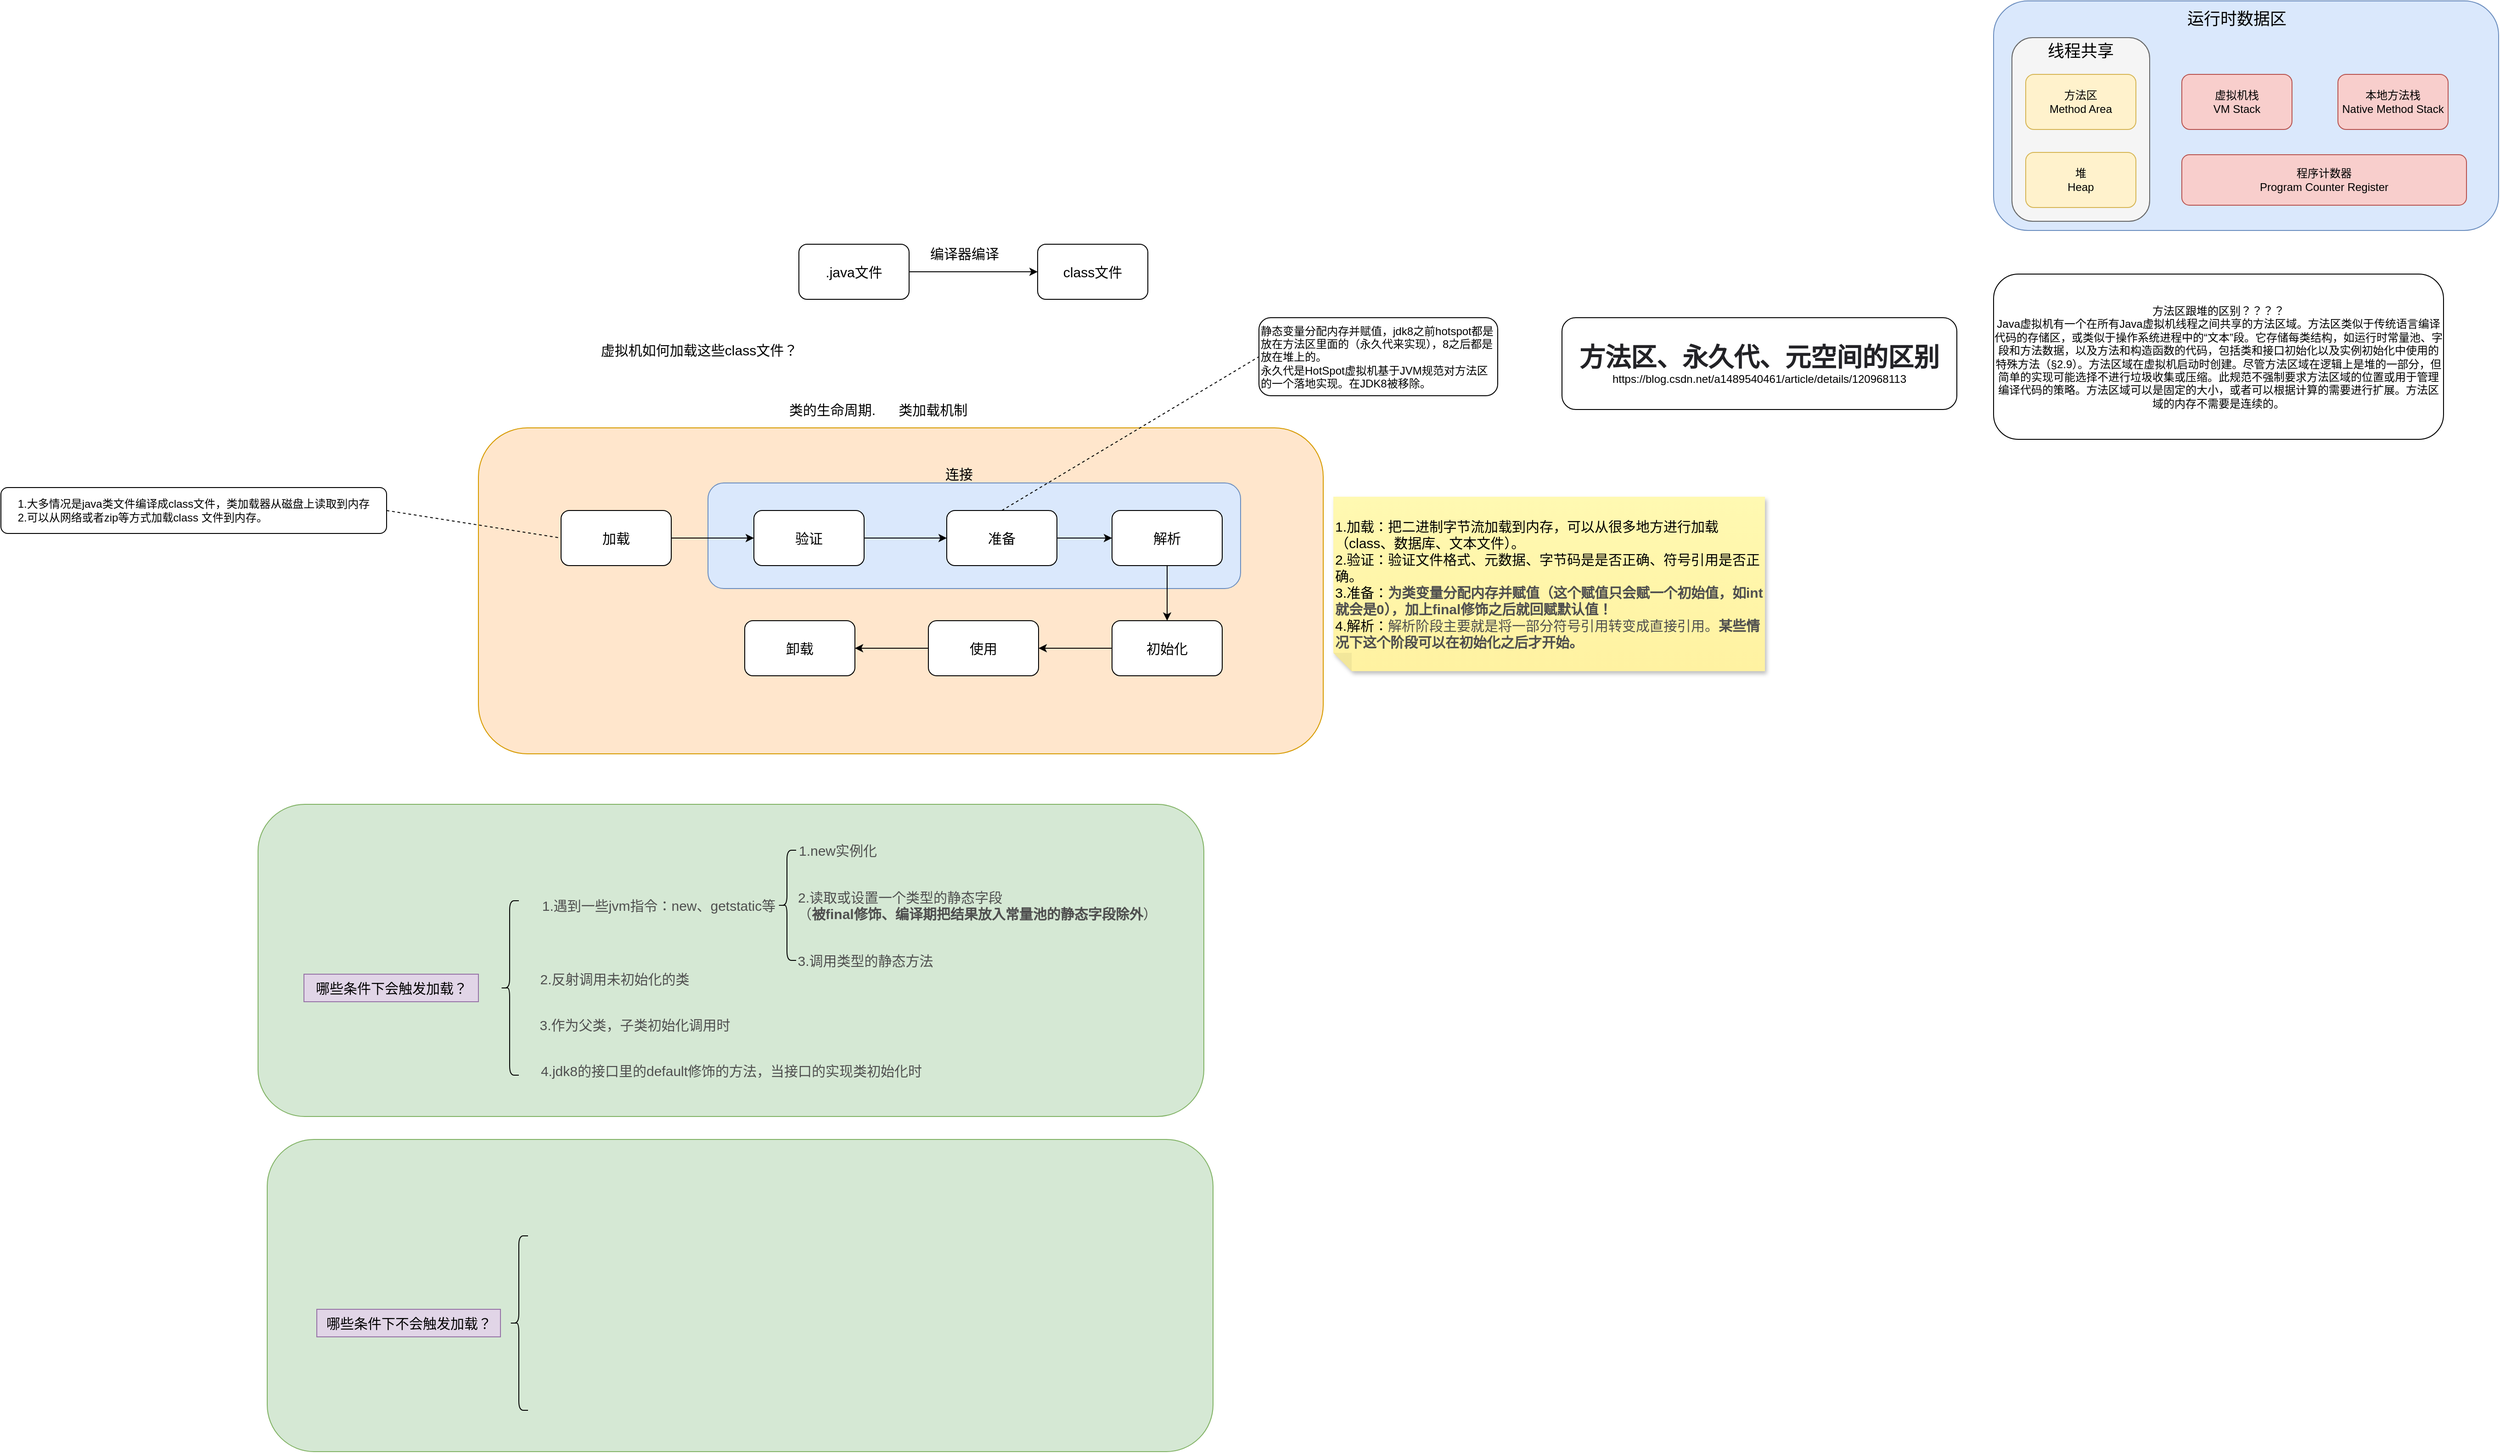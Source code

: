 <mxfile version="20.6.0" type="github">
  <diagram id="c6MPomSf8zc9xdUtyQ0a" name="第 1 页">
    <mxGraphModel dx="3080" dy="1941" grid="1" gridSize="10" guides="1" tooltips="1" connect="1" arrows="1" fold="1" page="1" pageScale="1" pageWidth="827" pageHeight="1169" math="0" shadow="0">
      <root>
        <mxCell id="0" />
        <mxCell id="1" parent="0" />
        <mxCell id="3LjUvsTypOvNlFt_LuZn-86" value="" style="rounded=1;whiteSpace=wrap;html=1;labelBackgroundColor=none;fontFamily=Helvetica;fontSize=15;fillColor=#d5e8d4;strokeColor=#82b366;" parent="1" vertex="1">
          <mxGeometry x="-1130" y="695" width="1030" height="340" as="geometry" />
        </mxCell>
        <mxCell id="3LjUvsTypOvNlFt_LuZn-70" value="" style="rounded=1;whiteSpace=wrap;html=1;fontSize=15;fillColor=#ffe6cc;strokeColor=#d79b00;" parent="1" vertex="1">
          <mxGeometry x="-890" y="285" width="920" height="355" as="geometry" />
        </mxCell>
        <mxCell id="3LjUvsTypOvNlFt_LuZn-68" value="" style="rounded=1;whiteSpace=wrap;html=1;fillColor=#dae8fc;strokeColor=#6c8ebf;" parent="1" vertex="1">
          <mxGeometry x="-640" y="345" width="580" height="115" as="geometry" />
        </mxCell>
        <mxCell id="3LjUvsTypOvNlFt_LuZn-3" style="edgeStyle=orthogonalEdgeStyle;rounded=0;orthogonalLoop=1;jettySize=auto;html=1;exitX=1;exitY=0.5;exitDx=0;exitDy=0;" parent="1" source="3LjUvsTypOvNlFt_LuZn-1" edge="1">
          <mxGeometry relative="1" as="geometry">
            <mxPoint x="-281" y="115" as="targetPoint" />
          </mxGeometry>
        </mxCell>
        <mxCell id="3LjUvsTypOvNlFt_LuZn-1" value=".java文件" style="rounded=1;whiteSpace=wrap;html=1;fontSize=15;" parent="1" vertex="1">
          <mxGeometry x="-541" y="85" width="120" height="60" as="geometry" />
        </mxCell>
        <mxCell id="3LjUvsTypOvNlFt_LuZn-4" value="编译器编译" style="text;html=1;align=center;verticalAlign=middle;resizable=0;points=[];autosize=1;strokeColor=none;fillColor=none;fontSize=15;" parent="1" vertex="1">
          <mxGeometry x="-411" y="80" width="100" height="30" as="geometry" />
        </mxCell>
        <mxCell id="3LjUvsTypOvNlFt_LuZn-5" value="class文件" style="rounded=1;whiteSpace=wrap;html=1;fontSize=15;" parent="1" vertex="1">
          <mxGeometry x="-281" y="85" width="120" height="60" as="geometry" />
        </mxCell>
        <mxCell id="3LjUvsTypOvNlFt_LuZn-6" value="虚拟机如何加载这些class文件？" style="text;html=1;align=center;verticalAlign=middle;resizable=0;points=[];autosize=1;strokeColor=none;fillColor=none;fontSize=15;" parent="1" vertex="1">
          <mxGeometry x="-770" y="185" width="240" height="30" as="geometry" />
        </mxCell>
        <mxCell id="3LjUvsTypOvNlFt_LuZn-56" style="edgeStyle=orthogonalEdgeStyle;rounded=0;orthogonalLoop=1;jettySize=auto;html=1;exitX=1;exitY=0.5;exitDx=0;exitDy=0;" parent="1" source="3LjUvsTypOvNlFt_LuZn-8" edge="1">
          <mxGeometry relative="1" as="geometry">
            <mxPoint x="-590" y="405" as="targetPoint" />
          </mxGeometry>
        </mxCell>
        <mxCell id="3LjUvsTypOvNlFt_LuZn-8" value="加载" style="rounded=1;whiteSpace=wrap;html=1;fontSize=15;" parent="1" vertex="1">
          <mxGeometry x="-800" y="375" width="120" height="60" as="geometry" />
        </mxCell>
        <mxCell id="3LjUvsTypOvNlFt_LuZn-58" style="edgeStyle=orthogonalEdgeStyle;rounded=0;orthogonalLoop=1;jettySize=auto;html=1;" parent="1" source="3LjUvsTypOvNlFt_LuZn-57" edge="1">
          <mxGeometry relative="1" as="geometry">
            <mxPoint x="-380" y="405" as="targetPoint" />
          </mxGeometry>
        </mxCell>
        <mxCell id="3LjUvsTypOvNlFt_LuZn-57" value="验证" style="rounded=1;whiteSpace=wrap;html=1;fontSize=15;" parent="1" vertex="1">
          <mxGeometry x="-590" y="375" width="120" height="60" as="geometry" />
        </mxCell>
        <mxCell id="3LjUvsTypOvNlFt_LuZn-60" style="edgeStyle=orthogonalEdgeStyle;rounded=0;orthogonalLoop=1;jettySize=auto;html=1;" parent="1" source="3LjUvsTypOvNlFt_LuZn-59" edge="1">
          <mxGeometry relative="1" as="geometry">
            <mxPoint x="-200" y="405" as="targetPoint" />
          </mxGeometry>
        </mxCell>
        <mxCell id="3LjUvsTypOvNlFt_LuZn-59" value="准备" style="rounded=1;whiteSpace=wrap;html=1;fontSize=15;" parent="1" vertex="1">
          <mxGeometry x="-380" y="375" width="120" height="60" as="geometry" />
        </mxCell>
        <mxCell id="3LjUvsTypOvNlFt_LuZn-62" style="edgeStyle=orthogonalEdgeStyle;rounded=0;orthogonalLoop=1;jettySize=auto;html=1;" parent="1" source="3LjUvsTypOvNlFt_LuZn-61" edge="1">
          <mxGeometry relative="1" as="geometry">
            <mxPoint x="-140" y="495" as="targetPoint" />
          </mxGeometry>
        </mxCell>
        <mxCell id="3LjUvsTypOvNlFt_LuZn-61" value="解析" style="rounded=1;whiteSpace=wrap;html=1;fontSize=15;" parent="1" vertex="1">
          <mxGeometry x="-200" y="375" width="120" height="60" as="geometry" />
        </mxCell>
        <mxCell id="3LjUvsTypOvNlFt_LuZn-64" style="edgeStyle=orthogonalEdgeStyle;rounded=0;orthogonalLoop=1;jettySize=auto;html=1;" parent="1" source="3LjUvsTypOvNlFt_LuZn-63" edge="1">
          <mxGeometry relative="1" as="geometry">
            <mxPoint x="-280" y="525" as="targetPoint" />
          </mxGeometry>
        </mxCell>
        <mxCell id="3LjUvsTypOvNlFt_LuZn-63" value="初始化" style="rounded=1;whiteSpace=wrap;html=1;fontSize=15;" parent="1" vertex="1">
          <mxGeometry x="-200" y="495" width="120" height="60" as="geometry" />
        </mxCell>
        <mxCell id="3LjUvsTypOvNlFt_LuZn-66" style="edgeStyle=orthogonalEdgeStyle;rounded=0;orthogonalLoop=1;jettySize=auto;html=1;" parent="1" source="3LjUvsTypOvNlFt_LuZn-65" edge="1">
          <mxGeometry relative="1" as="geometry">
            <mxPoint x="-480" y="525" as="targetPoint" />
          </mxGeometry>
        </mxCell>
        <mxCell id="3LjUvsTypOvNlFt_LuZn-65" value="使用" style="rounded=1;whiteSpace=wrap;html=1;fontSize=15;" parent="1" vertex="1">
          <mxGeometry x="-400" y="495" width="120" height="60" as="geometry" />
        </mxCell>
        <mxCell id="3LjUvsTypOvNlFt_LuZn-67" value="卸载" style="rounded=1;whiteSpace=wrap;html=1;fontSize=15;" parent="1" vertex="1">
          <mxGeometry x="-600" y="495" width="120" height="60" as="geometry" />
        </mxCell>
        <mxCell id="3LjUvsTypOvNlFt_LuZn-69" value="&lt;font style=&quot;font-size: 15px;&quot;&gt;连接&lt;/font&gt;" style="text;html=1;resizable=0;autosize=1;align=center;verticalAlign=middle;points=[];fillColor=none;strokeColor=none;rounded=0;" parent="1" vertex="1">
          <mxGeometry x="-392" y="320" width="50" height="30" as="geometry" />
        </mxCell>
        <mxCell id="3LjUvsTypOvNlFt_LuZn-71" value="类的生命周期.&amp;nbsp; &amp;nbsp; &amp;nbsp; 类加载机制" style="text;html=1;resizable=0;autosize=1;align=center;verticalAlign=middle;points=[];fillColor=none;strokeColor=none;rounded=0;fontSize=15;" parent="1" vertex="1">
          <mxGeometry x="-565" y="250" width="220" height="30" as="geometry" />
        </mxCell>
        <mxCell id="3LjUvsTypOvNlFt_LuZn-72" value="&lt;font style=&quot;&quot;&gt;1.加载：把二进制字节流加载到内存，可以从很多地方进行加载（class、数据库、文本文件）。&lt;br&gt;2.&lt;span style=&quot;font-size: 15px; font-variant-ligatures: no-common-ligatures;&quot;&gt;验证：验证文件格式、元&lt;/span&gt;&lt;span style=&quot;font-size: 15px; font-variant-ligatures: no-common-ligatures;&quot;&gt;数据&lt;/span&gt;&lt;span style=&quot;font-size: 15px; font-variant-ligatures: no-common-ligatures;&quot;&gt;、字节码是是否正确、符号引用是否正确。&lt;br&gt;3.准备：&lt;/span&gt;&lt;span style=&quot;font-variant-ligatures: no-common-ligatures; font-weight: 600;&quot;&gt;&lt;font style=&quot;font-size: 15px;&quot; color=&quot;#4f4f4f&quot;&gt;为类变量分配内存并赋值（这个赋值只会赋一个初始值，如int就会是0），加上final修饰之后就回赋默认值！&lt;br&gt;&lt;/font&gt;&lt;/span&gt;&lt;span style=&quot;font-size: 15px; font-variant-ligatures: no-common-ligatures;&quot;&gt;4.解析：&lt;/span&gt;&lt;span style=&quot;font-variant-ligatures: no-common-ligatures;&quot;&gt;&lt;font style=&quot;font-size: 15px;&quot; color=&quot;#4f4f4f&quot;&gt;解析阶段主要就是将一部分符号引用转变成直接引用。&lt;b&gt;某些情况下这个阶段可以在初始化之后才开始。&lt;/b&gt;&lt;/font&gt;&lt;/span&gt;&lt;span style=&quot;font-size: 15px; font-variant-ligatures: no-common-ligatures;&quot;&gt;&lt;br&gt;&lt;/span&gt;&lt;/font&gt;" style="shape=note;whiteSpace=wrap;html=1;backgroundOutline=1;fontColor=#000000;darkOpacity=0.05;fillColor=#FFF9B2;strokeColor=none;fillStyle=solid;direction=west;gradientDirection=north;gradientColor=#FFF2A1;shadow=1;size=20;pointerEvents=1;fontSize=15;align=left;" parent="1" vertex="1">
          <mxGeometry x="41" y="360" width="470" height="190" as="geometry" />
        </mxCell>
        <mxCell id="3LjUvsTypOvNlFt_LuZn-74" value="&lt;span style=&quot;color: rgb(0, 0, 0);&quot;&gt;哪些条件下会触发加载？&lt;/span&gt;" style="text;html=1;resizable=0;autosize=1;align=center;verticalAlign=middle;points=[];fillColor=#e1d5e7;strokeColor=#9673a6;rounded=0;labelBackgroundColor=none;fontFamily=Helvetica;fontSize=15;" parent="1" vertex="1">
          <mxGeometry x="-1080" y="880" width="190" height="30" as="geometry" />
        </mxCell>
        <mxCell id="3LjUvsTypOvNlFt_LuZn-75" value="1.遇到一些jvm指令：new、getstatic等" style="text;html=1;resizable=0;autosize=1;align=center;verticalAlign=middle;points=[];fillColor=none;strokeColor=none;rounded=0;labelBackgroundColor=none;fontFamily=Helvetica;fontSize=15;fontColor=#4F4F4F;" parent="1" vertex="1">
          <mxGeometry x="-834" y="790" width="280" height="30" as="geometry" />
        </mxCell>
        <mxCell id="3LjUvsTypOvNlFt_LuZn-76" value="1.new实例化" style="text;html=1;resizable=0;autosize=1;align=center;verticalAlign=middle;points=[];fillColor=none;strokeColor=none;rounded=0;labelBackgroundColor=none;fontFamily=Helvetica;fontSize=15;fontColor=#4F4F4F;" parent="1" vertex="1">
          <mxGeometry x="-554" y="730" width="110" height="30" as="geometry" />
        </mxCell>
        <mxCell id="3LjUvsTypOvNlFt_LuZn-77" value="2.读取或设置一个类型的静态字段&lt;br&gt;（&lt;b&gt;被final修饰、编译期把结果放入常量池的静态字段除外&lt;/b&gt;）" style="text;html=1;resizable=0;autosize=1;align=left;verticalAlign=middle;points=[];fillColor=none;strokeColor=none;rounded=0;labelBackgroundColor=none;fontFamily=Helvetica;fontSize=15;fontColor=#4F4F4F;" parent="1" vertex="1">
          <mxGeometry x="-544" y="780" width="410" height="50" as="geometry" />
        </mxCell>
        <mxCell id="3LjUvsTypOvNlFt_LuZn-78" value="3.调用类型的静态方法" style="text;html=1;resizable=0;autosize=1;align=center;verticalAlign=middle;points=[];fillColor=none;strokeColor=none;rounded=0;labelBackgroundColor=none;fontFamily=Helvetica;fontSize=15;fontColor=#4F4F4F;" parent="1" vertex="1">
          <mxGeometry x="-554" y="850" width="170" height="30" as="geometry" />
        </mxCell>
        <mxCell id="3LjUvsTypOvNlFt_LuZn-80" value="" style="shape=curlyBracket;whiteSpace=wrap;html=1;rounded=1;labelBackgroundColor=none;fontFamily=Helvetica;fontSize=15;fontColor=#4F4F4F;" parent="1" vertex="1">
          <mxGeometry x="-564" y="745" width="20" height="120" as="geometry" />
        </mxCell>
        <mxCell id="3LjUvsTypOvNlFt_LuZn-81" value="2.反射调用未初始化的类" style="text;html=1;resizable=0;autosize=1;align=center;verticalAlign=middle;points=[];fillColor=none;strokeColor=none;rounded=0;labelBackgroundColor=none;fontFamily=Helvetica;fontSize=15;fontColor=#4F4F4F;" parent="1" vertex="1">
          <mxGeometry x="-837" y="870" width="190" height="30" as="geometry" />
        </mxCell>
        <mxCell id="3LjUvsTypOvNlFt_LuZn-82" value="3.作为父类，子类初始化调用时" style="text;html=1;resizable=0;autosize=1;align=center;verticalAlign=middle;points=[];fillColor=none;strokeColor=none;rounded=0;labelBackgroundColor=none;fontFamily=Helvetica;fontSize=15;fontColor=#4F4F4F;" parent="1" vertex="1">
          <mxGeometry x="-835" y="920" width="230" height="30" as="geometry" />
        </mxCell>
        <mxCell id="3LjUvsTypOvNlFt_LuZn-83" value="4.jdk8的接口里的default修饰的方法，当接口的实现类初始化时" style="text;html=1;resizable=0;autosize=1;align=center;verticalAlign=middle;points=[];fillColor=none;strokeColor=none;rounded=0;labelBackgroundColor=none;fontFamily=Helvetica;fontSize=15;fontColor=#4F4F4F;" parent="1" vertex="1">
          <mxGeometry x="-835" y="970" width="440" height="30" as="geometry" />
        </mxCell>
        <mxCell id="3LjUvsTypOvNlFt_LuZn-85" value="" style="shape=curlyBracket;whiteSpace=wrap;html=1;rounded=1;labelBackgroundColor=none;fontFamily=Helvetica;fontSize=15;fontColor=#4F4F4F;" parent="1" vertex="1">
          <mxGeometry x="-866" y="800" width="20" height="190" as="geometry" />
        </mxCell>
        <mxCell id="3LjUvsTypOvNlFt_LuZn-89" value="" style="rounded=1;whiteSpace=wrap;html=1;labelBackgroundColor=none;fontFamily=Helvetica;fontSize=15;fillColor=#d5e8d4;strokeColor=#82b366;" parent="1" vertex="1">
          <mxGeometry x="-1120" y="1060" width="1030" height="340" as="geometry" />
        </mxCell>
        <mxCell id="3LjUvsTypOvNlFt_LuZn-90" value="&lt;span style=&quot;color: rgb(0, 0, 0);&quot;&gt;哪些条件下不会触发加载？&lt;/span&gt;" style="text;html=1;resizable=0;autosize=1;align=center;verticalAlign=middle;points=[];fillColor=#e1d5e7;strokeColor=#9673a6;rounded=0;labelBackgroundColor=none;fontFamily=Helvetica;fontSize=15;" parent="1" vertex="1">
          <mxGeometry x="-1066" y="1245" width="200" height="30" as="geometry" />
        </mxCell>
        <mxCell id="3LjUvsTypOvNlFt_LuZn-99" value="" style="shape=curlyBracket;whiteSpace=wrap;html=1;rounded=1;labelBackgroundColor=none;fontFamily=Helvetica;fontSize=15;fontColor=#4F4F4F;" parent="1" vertex="1">
          <mxGeometry x="-856" y="1165" width="20" height="190" as="geometry" />
        </mxCell>
        <mxCell id="YBLSV3wSIFu5p-33r_xj-1" value="1.大多情况是java类文件编译成class文件，类加载器从磁盘上读取到内存&lt;br&gt;&lt;div style=&quot;text-align: left;&quot;&gt;&lt;span style=&quot;background-color: initial;&quot;&gt;2.可以从网络或者zip等方式加载class 文件到内存。&lt;/span&gt;&lt;/div&gt;" style="rounded=1;whiteSpace=wrap;html=1;" vertex="1" parent="1">
          <mxGeometry x="-1410" y="350" width="420" height="50" as="geometry" />
        </mxCell>
        <mxCell id="YBLSV3wSIFu5p-33r_xj-5" value="" style="endArrow=none;dashed=1;html=1;rounded=0;exitX=1;exitY=0.5;exitDx=0;exitDy=0;entryX=0;entryY=0.5;entryDx=0;entryDy=0;" edge="1" parent="1" source="YBLSV3wSIFu5p-33r_xj-1" target="3LjUvsTypOvNlFt_LuZn-8">
          <mxGeometry width="50" height="50" relative="1" as="geometry">
            <mxPoint x="-830" y="480" as="sourcePoint" />
            <mxPoint x="-780" y="430" as="targetPoint" />
          </mxGeometry>
        </mxCell>
        <mxCell id="YBLSV3wSIFu5p-33r_xj-6" value="静态变量分配内存并赋值，jdk8之前hotspot都是放在方法区里面的（永久代来实现），8之后都是放在堆上的。&lt;br&gt;永久代是HotSpot虚拟机基于JVM规范对方法区的一个落地实现。在JDK8被移除。" style="rounded=1;whiteSpace=wrap;html=1;align=left;" vertex="1" parent="1">
          <mxGeometry x="-40" y="165" width="260" height="85" as="geometry" />
        </mxCell>
        <mxCell id="YBLSV3wSIFu5p-33r_xj-8" value="" style="endArrow=none;dashed=1;html=1;rounded=0;entryX=0;entryY=0.5;entryDx=0;entryDy=0;exitX=0.5;exitY=0;exitDx=0;exitDy=0;" edge="1" parent="1" source="3LjUvsTypOvNlFt_LuZn-59" target="YBLSV3wSIFu5p-33r_xj-6">
          <mxGeometry width="50" height="50" relative="1" as="geometry">
            <mxPoint x="-450" y="470" as="sourcePoint" />
            <mxPoint x="-400" y="420" as="targetPoint" />
          </mxGeometry>
        </mxCell>
        <mxCell id="YBLSV3wSIFu5p-33r_xj-52" value="&lt;h1 style=&quot;box-sizing: border-box; outline: 0px; margin: 0px; padding: 0px; font-family: &amp;quot;PingFang SC&amp;quot;, &amp;quot;Microsoft YaHei&amp;quot;, SimHei, Arial, SimSun; font-size: 28px; overflow-wrap: break-word; color: rgb(34, 34, 38); word-break: break-all; text-align: start; background-color: rgb(255, 255, 255);&quot; id=&quot;articleContentId&quot; class=&quot;title-article&quot;&gt;方法区、永久代、元空间的区别&lt;/h1&gt;&lt;div&gt;https://blog.csdn.net/a1489540461/article/details/120968113&lt;br&gt;&lt;/div&gt;" style="rounded=1;whiteSpace=wrap;html=1;" vertex="1" parent="1">
          <mxGeometry x="290" y="165" width="430" height="100" as="geometry" />
        </mxCell>
        <mxCell id="YBLSV3wSIFu5p-33r_xj-53" value="方法区跟堆的区别？？？？&lt;br&gt;Java虚拟机有一个在所有Java虚拟机线程之间共享的方法区域。方法区类似于传统语言编译代码的存储区，或类似于操作系统进程中的“文本”段。它存储每类结构，如运行时常量池、字段和方法数据，以及方法和构造函数的代码，包括类和接口初始化以及实例初始化中使用的特殊方法（§2.9）。方法区域在虚拟机启动时创建。尽管方法区域在逻辑上是堆的一部分，但简单的实现可能选择不进行垃圾收集或压缩。此规范不强制要求方法区域的位置或用于管理编译代码的策略。方法区域可以是固定的大小，或者可以根据计算的需要进行扩展。方法区域的内存不需要是连续的。" style="rounded=1;whiteSpace=wrap;html=1;" vertex="1" parent="1">
          <mxGeometry x="760" y="117.5" width="490" height="180" as="geometry" />
        </mxCell>
        <mxCell id="YBLSV3wSIFu5p-33r_xj-54" value="" style="rounded=1;whiteSpace=wrap;html=1;fillColor=#dae8fc;strokeColor=#6c8ebf;" vertex="1" parent="1">
          <mxGeometry x="760" y="-180" width="550" height="250" as="geometry" />
        </mxCell>
        <mxCell id="YBLSV3wSIFu5p-33r_xj-57" value="虚拟机栈&lt;br&gt;VM Stack" style="rounded=1;whiteSpace=wrap;html=1;fillColor=#f8cecc;strokeColor=#b85450;" vertex="1" parent="1">
          <mxGeometry x="965" y="-100" width="120" height="60" as="geometry" />
        </mxCell>
        <mxCell id="YBLSV3wSIFu5p-33r_xj-61" value="" style="rounded=1;whiteSpace=wrap;html=1;fontSize=18;fillColor=#f5f5f5;fontColor=#333333;strokeColor=#666666;" vertex="1" parent="1">
          <mxGeometry x="780" y="-140" width="150" height="200" as="geometry" />
        </mxCell>
        <mxCell id="YBLSV3wSIFu5p-33r_xj-58" value="程序计数器&lt;br&gt;Program Counter Register" style="rounded=1;whiteSpace=wrap;html=1;fillColor=#f8cecc;strokeColor=#b85450;" vertex="1" parent="1">
          <mxGeometry x="965" y="-12.5" width="310" height="55" as="geometry" />
        </mxCell>
        <mxCell id="YBLSV3wSIFu5p-33r_xj-59" value="本地方法栈&lt;br&gt;Native Method Stack" style="rounded=1;whiteSpace=wrap;html=1;fillColor=#f8cecc;strokeColor=#b85450;" vertex="1" parent="1">
          <mxGeometry x="1135" y="-100" width="120" height="60" as="geometry" />
        </mxCell>
        <mxCell id="YBLSV3wSIFu5p-33r_xj-60" value="&lt;font style=&quot;font-size: 18px;&quot;&gt;运行时数据区&lt;/font&gt;" style="text;html=1;strokeColor=none;fillColor=none;align=center;verticalAlign=middle;whiteSpace=wrap;rounded=0;" vertex="1" parent="1">
          <mxGeometry x="950" y="-170" width="150" height="20" as="geometry" />
        </mxCell>
        <mxCell id="YBLSV3wSIFu5p-33r_xj-55" value="方法区&lt;br&gt;Method Area" style="rounded=1;whiteSpace=wrap;html=1;fillColor=#fff2cc;strokeColor=#d6b656;" vertex="1" parent="1">
          <mxGeometry x="795" y="-100" width="120" height="60" as="geometry" />
        </mxCell>
        <mxCell id="YBLSV3wSIFu5p-33r_xj-56" value="堆&lt;br&gt;Heap" style="rounded=1;whiteSpace=wrap;html=1;fillColor=#fff2cc;strokeColor=#d6b656;" vertex="1" parent="1">
          <mxGeometry x="795" y="-15" width="120" height="60" as="geometry" />
        </mxCell>
        <mxCell id="YBLSV3wSIFu5p-33r_xj-62" value="线程共享" style="text;html=1;strokeColor=none;fillColor=none;align=center;verticalAlign=middle;whiteSpace=wrap;rounded=0;fontSize=18;" vertex="1" parent="1">
          <mxGeometry x="810" y="-140" width="90" height="30" as="geometry" />
        </mxCell>
      </root>
    </mxGraphModel>
  </diagram>
</mxfile>
